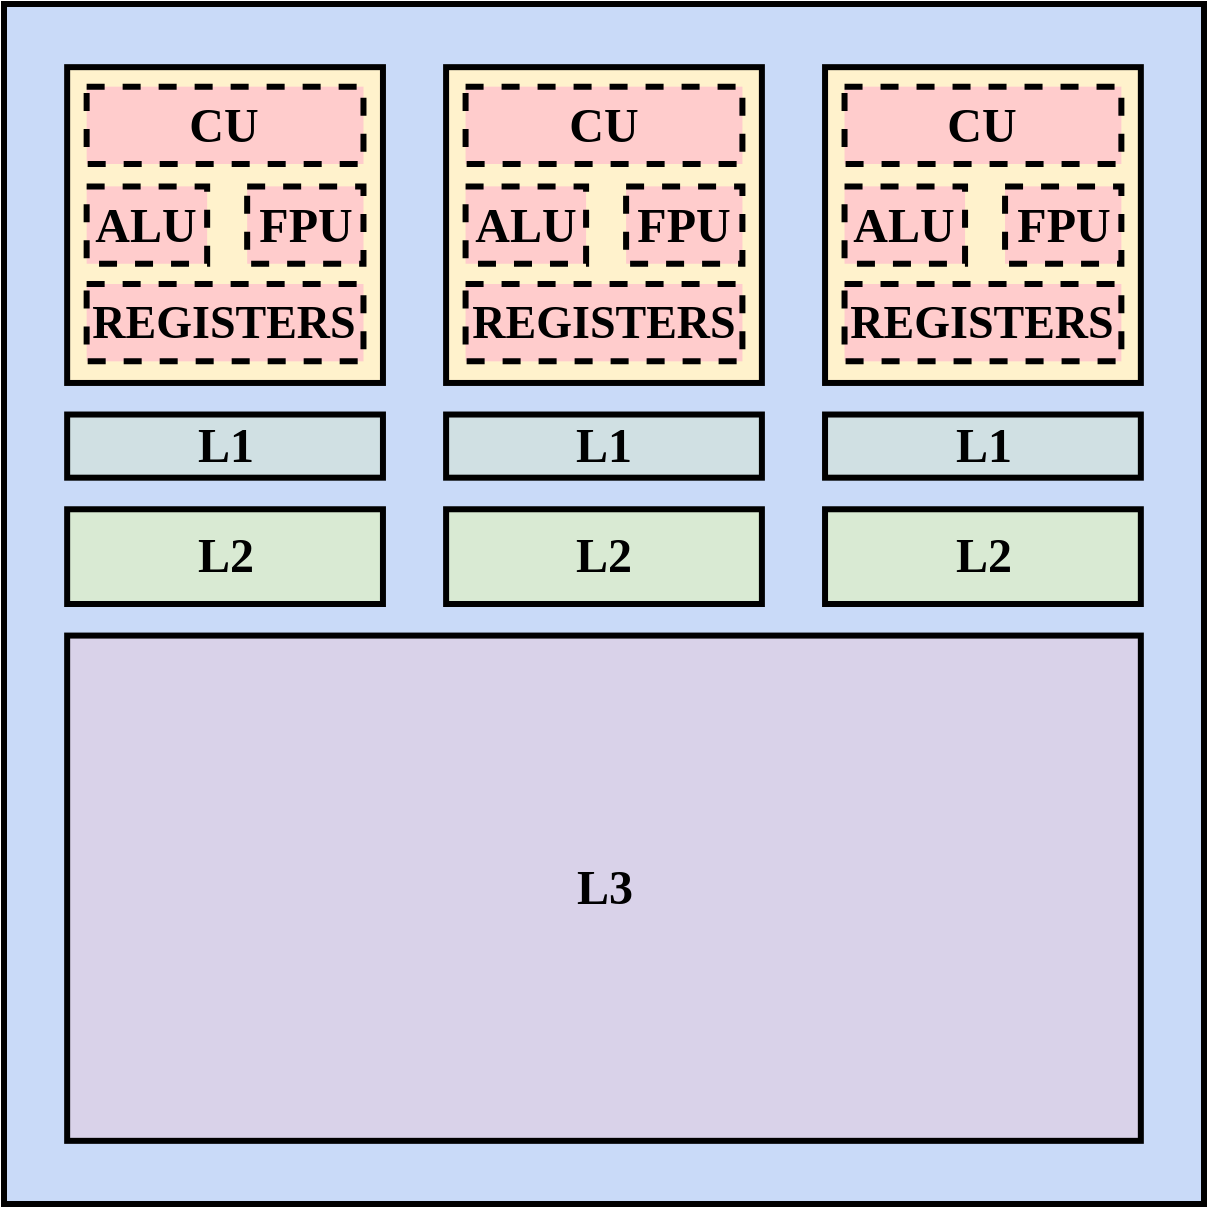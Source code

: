 <mxfile version="24.2.5" type="device">
  <diagram id="bPtiM-cBsUfIetChZ_1X" name="Page-1">
    <mxGraphModel dx="2056" dy="1218" grid="1" gridSize="10" guides="1" tooltips="1" connect="1" arrows="1" fold="1" page="1" pageScale="1" pageWidth="850" pageHeight="1100" math="0" shadow="0">
      <root>
        <mxCell id="0" />
        <mxCell id="1" parent="0" />
        <mxCell id="-cntTJ3TW4yOcXrFvQFZ-1" value="" style="group;fontFamily=DMCA Sans Serif;fontStyle=1" parent="1" vertex="1" connectable="0">
          <mxGeometry x="140" y="180" width="600" height="600" as="geometry" />
        </mxCell>
        <mxCell id="VLUZ75N3-F3q_jsqpljg-1" value="" style="rounded=0;whiteSpace=wrap;html=1;strokeWidth=3;fontFamily=DMCA Sans Serif;fontSize=24;fillColor=#C9DAF8;fontStyle=1" parent="-cntTJ3TW4yOcXrFvQFZ-1" vertex="1">
          <mxGeometry width="600" height="600" as="geometry" />
        </mxCell>
        <mxCell id="VLUZ75N3-F3q_jsqpljg-5" value="L1" style="rounded=0;whiteSpace=wrap;html=1;strokeWidth=3;fillColor=#D0E0E3;fontFamily=DMCA Sans Serif;fontSize=24;fontStyle=1" parent="-cntTJ3TW4yOcXrFvQFZ-1" vertex="1">
          <mxGeometry x="31.579" y="205.263" width="157.895" height="31.579" as="geometry" />
        </mxCell>
        <mxCell id="VLUZ75N3-F3q_jsqpljg-6" value="L1" style="rounded=0;whiteSpace=wrap;html=1;strokeWidth=3;fillColor=#D0E0E3;fontFamily=DMCA Sans Serif;fontSize=24;fontStyle=1" parent="-cntTJ3TW4yOcXrFvQFZ-1" vertex="1">
          <mxGeometry x="221.053" y="205.263" width="157.895" height="31.579" as="geometry" />
        </mxCell>
        <mxCell id="VLUZ75N3-F3q_jsqpljg-7" value="L1" style="rounded=0;whiteSpace=wrap;html=1;strokeWidth=3;fillColor=#D0E0E3;fontFamily=DMCA Sans Serif;fontSize=24;fontStyle=1" parent="-cntTJ3TW4yOcXrFvQFZ-1" vertex="1">
          <mxGeometry x="410.526" y="205.263" width="157.895" height="31.579" as="geometry" />
        </mxCell>
        <mxCell id="VLUZ75N3-F3q_jsqpljg-8" value="L2" style="rounded=0;whiteSpace=wrap;html=1;strokeWidth=3;fillColor=#D9EAD3;fontFamily=DMCA Sans Serif;fontSize=24;fontStyle=1" parent="-cntTJ3TW4yOcXrFvQFZ-1" vertex="1">
          <mxGeometry x="31.579" y="252.632" width="157.895" height="47.368" as="geometry" />
        </mxCell>
        <mxCell id="VLUZ75N3-F3q_jsqpljg-9" value="L2" style="rounded=0;whiteSpace=wrap;html=1;strokeWidth=3;fillColor=#D9EAD3;fontFamily=DMCA Sans Serif;fontSize=24;fontStyle=1" parent="-cntTJ3TW4yOcXrFvQFZ-1" vertex="1">
          <mxGeometry x="221.053" y="252.632" width="157.895" height="47.368" as="geometry" />
        </mxCell>
        <mxCell id="VLUZ75N3-F3q_jsqpljg-10" value="L2" style="rounded=0;whiteSpace=wrap;html=1;strokeWidth=3;fillColor=#D9EAD3;fontFamily=DMCA Sans Serif;fontSize=24;fontStyle=1" parent="-cntTJ3TW4yOcXrFvQFZ-1" vertex="1">
          <mxGeometry x="410.526" y="252.632" width="157.895" height="47.368" as="geometry" />
        </mxCell>
        <mxCell id="VLUZ75N3-F3q_jsqpljg-11" value="L3" style="rounded=0;whiteSpace=wrap;html=1;strokeWidth=3;fillColor=#D9D2E9;fontFamily=DMCA Sans Serif;fontSize=24;fontStyle=1" parent="-cntTJ3TW4yOcXrFvQFZ-1" vertex="1">
          <mxGeometry x="31.579" y="315.789" width="536.842" height="252.632" as="geometry" />
        </mxCell>
        <mxCell id="-cntTJ3TW4yOcXrFvQFZ-15" value="" style="group;fontFamily=DMCA Sans Serif;fontStyle=1" parent="-cntTJ3TW4yOcXrFvQFZ-1" vertex="1" connectable="0">
          <mxGeometry x="410.529" y="31.579" width="157.895" height="157.895" as="geometry" />
        </mxCell>
        <mxCell id="-cntTJ3TW4yOcXrFvQFZ-11" value="" style="rounded=0;whiteSpace=wrap;html=1;strokeWidth=3;fillColor=#FFF2CC;fontFamily=DMCA Sans Serif;fontSize=24;fontStyle=1" parent="-cntTJ3TW4yOcXrFvQFZ-15" vertex="1">
          <mxGeometry width="157.895" height="157.895" as="geometry" />
        </mxCell>
        <mxCell id="-cntTJ3TW4yOcXrFvQFZ-12" value="CU" style="rounded=0;whiteSpace=wrap;html=1;strokeWidth=3;fillColor=#FFCCCC;fontFamily=DMCA Sans Serif;fontSize=24;dashed=1;fontStyle=1" parent="-cntTJ3TW4yOcXrFvQFZ-15" vertex="1">
          <mxGeometry x="9.741" y="9.741" width="138.42" height="38.68" as="geometry" />
        </mxCell>
        <mxCell id="-cntTJ3TW4yOcXrFvQFZ-14" value="REGISTERS" style="rounded=0;whiteSpace=wrap;html=1;strokeWidth=3;fillColor=#FFCCCC;fontFamily=DMCA Sans Serif;fontSize=23;dashed=1;fontStyle=1" parent="-cntTJ3TW4yOcXrFvQFZ-15" vertex="1">
          <mxGeometry x="9.741" y="108.421" width="138.42" height="38.68" as="geometry" />
        </mxCell>
        <mxCell id="inx79qrr7taA-68lOEBi-4" value="ALU" style="rounded=0;whiteSpace=wrap;html=1;strokeWidth=3;fillColor=#FFCCCC;fontFamily=DMCA Sans Serif;fontSize=24;dashed=1;fontStyle=1" parent="-cntTJ3TW4yOcXrFvQFZ-15" vertex="1">
          <mxGeometry x="9.74" y="59.61" width="60.26" height="38.68" as="geometry" />
        </mxCell>
        <mxCell id="inx79qrr7taA-68lOEBi-5" value="FPU" style="rounded=0;whiteSpace=wrap;html=1;strokeWidth=3;fillColor=#FFCCCC;fontFamily=DMCA Sans Serif;fontSize=24;dashed=1;fontStyle=1" parent="-cntTJ3TW4yOcXrFvQFZ-15" vertex="1">
          <mxGeometry x="90" y="59.61" width="58.16" height="38.68" as="geometry" />
        </mxCell>
        <mxCell id="-cntTJ3TW4yOcXrFvQFZ-16" value="" style="group;fontFamily=DMCA Sans Serif;fontStyle=1" parent="-cntTJ3TW4yOcXrFvQFZ-1" vertex="1" connectable="0">
          <mxGeometry x="221.049" y="31.579" width="157.895" height="157.895" as="geometry" />
        </mxCell>
        <mxCell id="-cntTJ3TW4yOcXrFvQFZ-7" value="" style="rounded=0;whiteSpace=wrap;html=1;strokeWidth=3;fillColor=#FFF2CC;fontFamily=DMCA Sans Serif;fontSize=24;fontStyle=1" parent="-cntTJ3TW4yOcXrFvQFZ-16" vertex="1">
          <mxGeometry width="157.895" height="157.895" as="geometry" />
        </mxCell>
        <mxCell id="-cntTJ3TW4yOcXrFvQFZ-8" value="CU" style="rounded=0;whiteSpace=wrap;html=1;strokeWidth=3;fillColor=#FFCCCC;fontFamily=DMCA Sans Serif;fontSize=24;dashed=1;fontStyle=1" parent="-cntTJ3TW4yOcXrFvQFZ-16" vertex="1">
          <mxGeometry x="9.741" y="9.741" width="138.42" height="38.68" as="geometry" />
        </mxCell>
        <mxCell id="-cntTJ3TW4yOcXrFvQFZ-10" value="REGISTERS" style="rounded=0;whiteSpace=wrap;html=1;strokeWidth=3;fillColor=#FFCCCC;fontFamily=DMCA Sans Serif;fontSize=23;dashed=1;fontStyle=1" parent="-cntTJ3TW4yOcXrFvQFZ-16" vertex="1">
          <mxGeometry x="9.741" y="108.421" width="138.42" height="38.68" as="geometry" />
        </mxCell>
        <mxCell id="inx79qrr7taA-68lOEBi-2" value="ALU" style="rounded=0;whiteSpace=wrap;html=1;strokeWidth=3;fillColor=#FFCCCC;fontFamily=DMCA Sans Serif;fontSize=24;dashed=1;fontStyle=1" parent="-cntTJ3TW4yOcXrFvQFZ-16" vertex="1">
          <mxGeometry x="9.74" y="59.61" width="60.26" height="38.68" as="geometry" />
        </mxCell>
        <mxCell id="inx79qrr7taA-68lOEBi-3" value="FPU" style="rounded=0;whiteSpace=wrap;html=1;strokeWidth=3;fillColor=#FFCCCC;fontFamily=DMCA Sans Serif;fontSize=24;dashed=1;fontStyle=1" parent="-cntTJ3TW4yOcXrFvQFZ-16" vertex="1">
          <mxGeometry x="90" y="59.61" width="58.16" height="38.68" as="geometry" />
        </mxCell>
        <mxCell id="-cntTJ3TW4yOcXrFvQFZ-17" value="" style="group;fontFamily=DMCA Sans Serif;fontStyle=1" parent="-cntTJ3TW4yOcXrFvQFZ-1" vertex="1" connectable="0">
          <mxGeometry x="31.579" y="31.579" width="157.895" height="157.895" as="geometry" />
        </mxCell>
        <mxCell id="VLUZ75N3-F3q_jsqpljg-2" value="" style="rounded=0;whiteSpace=wrap;html=1;strokeWidth=3;fillColor=#FFF2CC;fontFamily=DMCA Sans Serif;fontSize=24;fontStyle=1" parent="-cntTJ3TW4yOcXrFvQFZ-17" vertex="1">
          <mxGeometry width="157.895" height="157.895" as="geometry" />
        </mxCell>
        <mxCell id="-cntTJ3TW4yOcXrFvQFZ-2" value="CU" style="rounded=0;whiteSpace=wrap;html=1;strokeWidth=3;fillColor=#FFCCCC;fontFamily=DMCA Sans Serif;fontSize=24;dashed=1;fontStyle=1" parent="-cntTJ3TW4yOcXrFvQFZ-17" vertex="1">
          <mxGeometry x="9.741" y="9.741" width="138.42" height="38.68" as="geometry" />
        </mxCell>
        <mxCell id="-cntTJ3TW4yOcXrFvQFZ-3" value="ALU" style="rounded=0;whiteSpace=wrap;html=1;strokeWidth=3;fillColor=#FFCCCC;fontFamily=DMCA Sans Serif;fontSize=24;dashed=1;fontStyle=1" parent="-cntTJ3TW4yOcXrFvQFZ-17" vertex="1">
          <mxGeometry x="9.74" y="59.61" width="60.26" height="38.68" as="geometry" />
        </mxCell>
        <mxCell id="-cntTJ3TW4yOcXrFvQFZ-4" value="REGISTERS" style="rounded=0;whiteSpace=wrap;html=1;strokeWidth=3;fillColor=#FFCCCC;fontFamily=DMCA Sans Serif;fontSize=23;dashed=1;fontStyle=1" parent="-cntTJ3TW4yOcXrFvQFZ-17" vertex="1">
          <mxGeometry x="9.741" y="108.421" width="138.42" height="38.68" as="geometry" />
        </mxCell>
        <mxCell id="inx79qrr7taA-68lOEBi-1" value="FPU" style="rounded=0;whiteSpace=wrap;html=1;strokeWidth=3;fillColor=#FFCCCC;fontFamily=DMCA Sans Serif;fontSize=24;dashed=1;fontStyle=1" parent="-cntTJ3TW4yOcXrFvQFZ-17" vertex="1">
          <mxGeometry x="90" y="59.61" width="58.16" height="38.68" as="geometry" />
        </mxCell>
      </root>
    </mxGraphModel>
  </diagram>
</mxfile>
